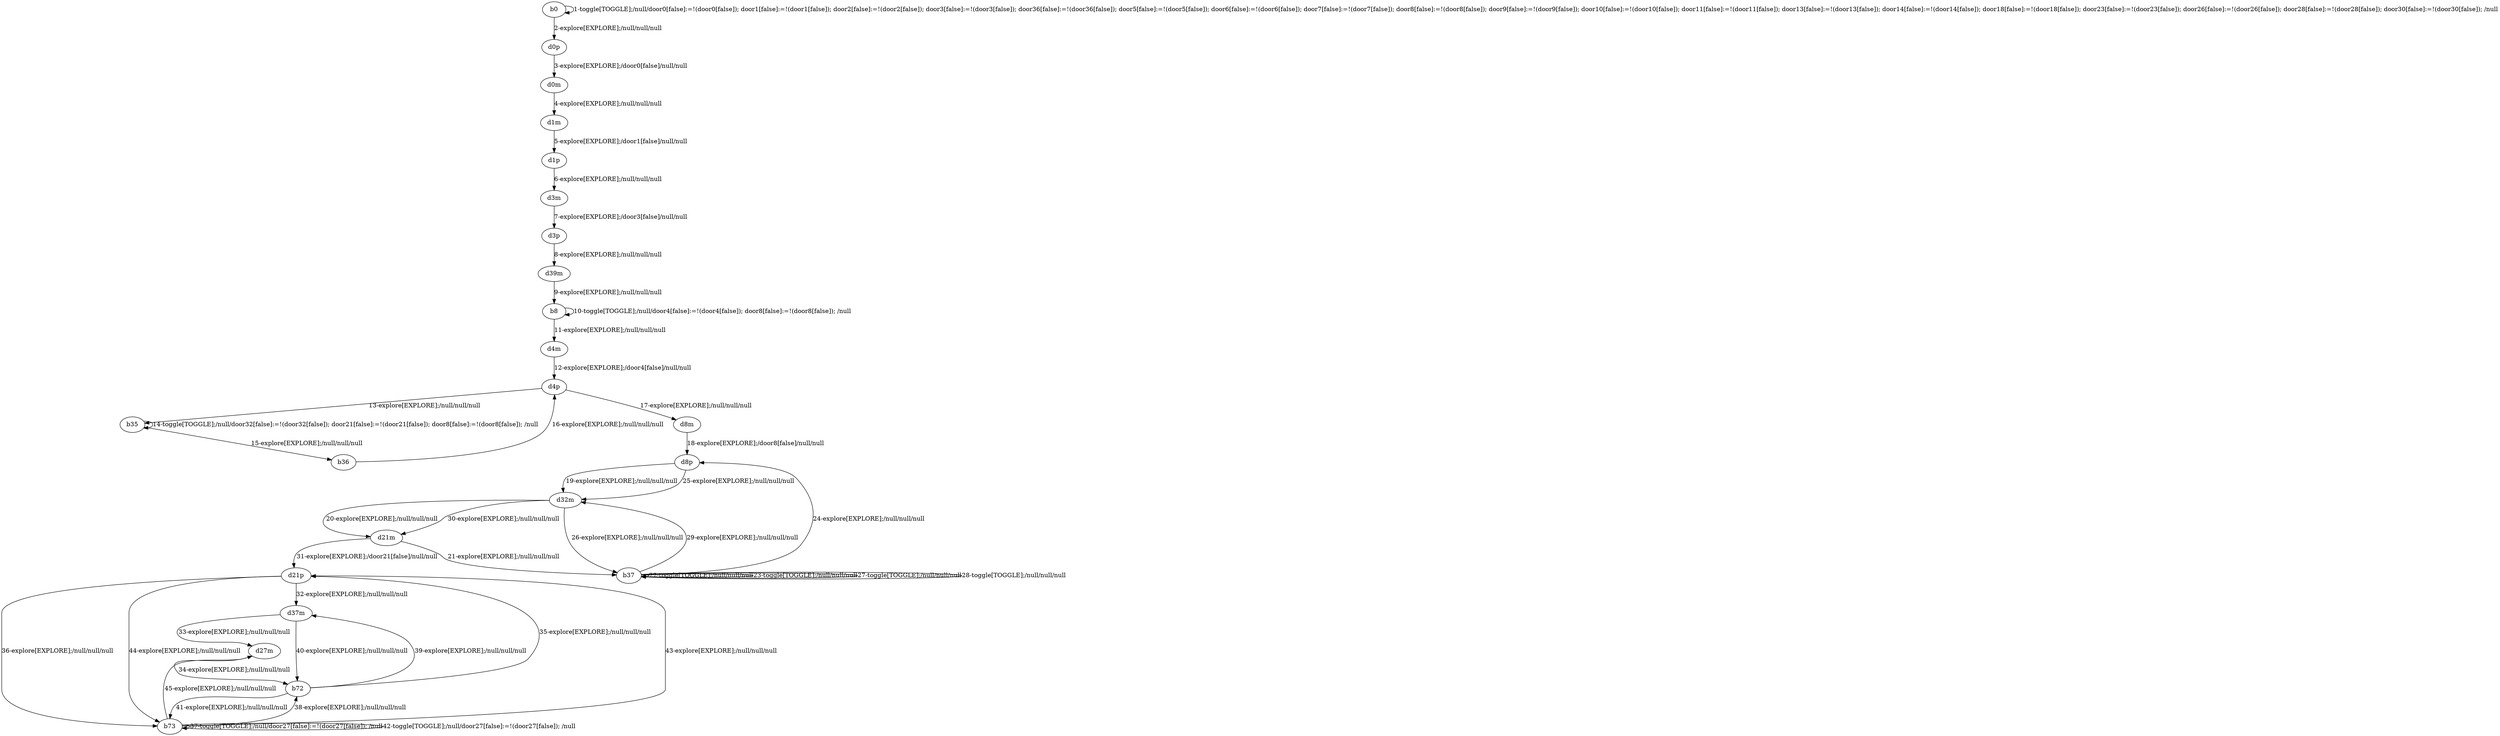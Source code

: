 # Total number of goals covered by this test: 1
# d21m --> b37

digraph g {
"b0" -> "b0" [label = "1-toggle[TOGGLE];/null/door0[false]:=!(door0[false]); door1[false]:=!(door1[false]); door2[false]:=!(door2[false]); door3[false]:=!(door3[false]); door36[false]:=!(door36[false]); door5[false]:=!(door5[false]); door6[false]:=!(door6[false]); door7[false]:=!(door7[false]); door8[false]:=!(door8[false]); door9[false]:=!(door9[false]); door10[false]:=!(door10[false]); door11[false]:=!(door11[false]); door13[false]:=!(door13[false]); door14[false]:=!(door14[false]); door18[false]:=!(door18[false]); door23[false]:=!(door23[false]); door26[false]:=!(door26[false]); door28[false]:=!(door28[false]); door30[false]:=!(door30[false]); /null"];
"b0" -> "d0p" [label = "2-explore[EXPLORE];/null/null/null"];
"d0p" -> "d0m" [label = "3-explore[EXPLORE];/door0[false]/null/null"];
"d0m" -> "d1m" [label = "4-explore[EXPLORE];/null/null/null"];
"d1m" -> "d1p" [label = "5-explore[EXPLORE];/door1[false]/null/null"];
"d1p" -> "d3m" [label = "6-explore[EXPLORE];/null/null/null"];
"d3m" -> "d3p" [label = "7-explore[EXPLORE];/door3[false]/null/null"];
"d3p" -> "d39m" [label = "8-explore[EXPLORE];/null/null/null"];
"d39m" -> "b8" [label = "9-explore[EXPLORE];/null/null/null"];
"b8" -> "b8" [label = "10-toggle[TOGGLE];/null/door4[false]:=!(door4[false]); door8[false]:=!(door8[false]); /null"];
"b8" -> "d4m" [label = "11-explore[EXPLORE];/null/null/null"];
"d4m" -> "d4p" [label = "12-explore[EXPLORE];/door4[false]/null/null"];
"d4p" -> "b35" [label = "13-explore[EXPLORE];/null/null/null"];
"b35" -> "b35" [label = "14-toggle[TOGGLE];/null/door32[false]:=!(door32[false]); door21[false]:=!(door21[false]); door8[false]:=!(door8[false]); /null"];
"b35" -> "b36" [label = "15-explore[EXPLORE];/null/null/null"];
"b36" -> "d4p" [label = "16-explore[EXPLORE];/null/null/null"];
"d4p" -> "d8m" [label = "17-explore[EXPLORE];/null/null/null"];
"d8m" -> "d8p" [label = "18-explore[EXPLORE];/door8[false]/null/null"];
"d8p" -> "d32m" [label = "19-explore[EXPLORE];/null/null/null"];
"d32m" -> "d21m" [label = "20-explore[EXPLORE];/null/null/null"];
"d21m" -> "b37" [label = "21-explore[EXPLORE];/null/null/null"];
"b37" -> "b37" [label = "22-toggle[TOGGLE];/null/null/null"];
"b37" -> "b37" [label = "23-toggle[TOGGLE];/null/null/null"];
"b37" -> "d8p" [label = "24-explore[EXPLORE];/null/null/null"];
"d8p" -> "d32m" [label = "25-explore[EXPLORE];/null/null/null"];
"d32m" -> "b37" [label = "26-explore[EXPLORE];/null/null/null"];
"b37" -> "b37" [label = "27-toggle[TOGGLE];/null/null/null"];
"b37" -> "b37" [label = "28-toggle[TOGGLE];/null/null/null"];
"b37" -> "d32m" [label = "29-explore[EXPLORE];/null/null/null"];
"d32m" -> "d21m" [label = "30-explore[EXPLORE];/null/null/null"];
"d21m" -> "d21p" [label = "31-explore[EXPLORE];/door21[false]/null/null"];
"d21p" -> "d37m" [label = "32-explore[EXPLORE];/null/null/null"];
"d37m" -> "d27m" [label = "33-explore[EXPLORE];/null/null/null"];
"d27m" -> "b72" [label = "34-explore[EXPLORE];/null/null/null"];
"b72" -> "d21p" [label = "35-explore[EXPLORE];/null/null/null"];
"d21p" -> "b73" [label = "36-explore[EXPLORE];/null/null/null"];
"b73" -> "b73" [label = "37-toggle[TOGGLE];/null/door27[false]:=!(door27[false]); /null"];
"b73" -> "b72" [label = "38-explore[EXPLORE];/null/null/null"];
"b72" -> "d37m" [label = "39-explore[EXPLORE];/null/null/null"];
"d37m" -> "b72" [label = "40-explore[EXPLORE];/null/null/null"];
"b72" -> "b73" [label = "41-explore[EXPLORE];/null/null/null"];
"b73" -> "b73" [label = "42-toggle[TOGGLE];/null/door27[false]:=!(door27[false]); /null"];
"b73" -> "d21p" [label = "43-explore[EXPLORE];/null/null/null"];
"d21p" -> "b73" [label = "44-explore[EXPLORE];/null/null/null"];
"b73" -> "d27m" [label = "45-explore[EXPLORE];/null/null/null"];
}